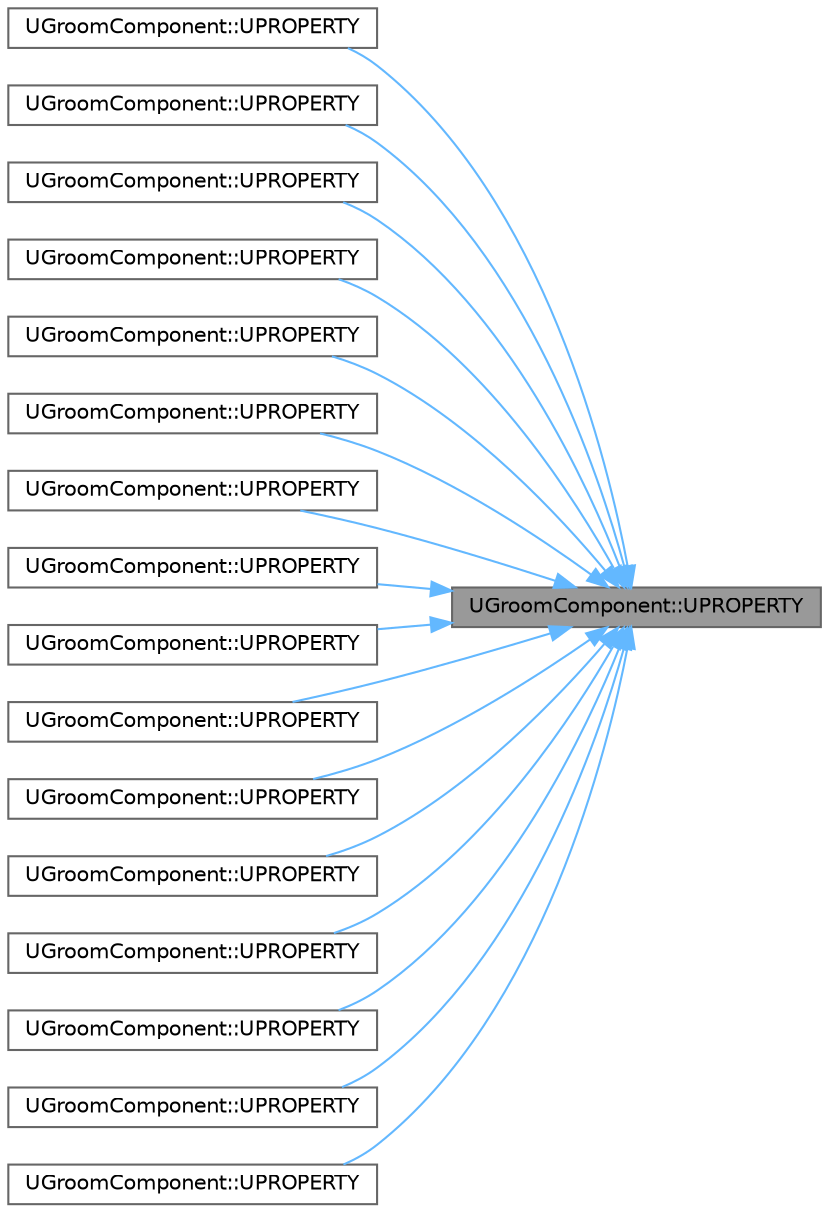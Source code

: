 digraph "UGroomComponent::UPROPERTY"
{
 // INTERACTIVE_SVG=YES
 // LATEX_PDF_SIZE
  bgcolor="transparent";
  edge [fontname=Helvetica,fontsize=10,labelfontname=Helvetica,labelfontsize=10];
  node [fontname=Helvetica,fontsize=10,shape=box,height=0.2,width=0.4];
  rankdir="RL";
  Node1 [id="Node000001",label="UGroomComponent::UPROPERTY",height=0.2,width=0.4,color="gray40", fillcolor="grey60", style="filled", fontcolor="black",tooltip="Groom asset ."];
  Node1 -> Node2 [id="edge1_Node000001_Node000002",dir="back",color="steelblue1",style="solid",tooltip=" "];
  Node2 [id="Node000002",label="UGroomComponent::UPROPERTY",height=0.2,width=0.4,color="grey40", fillcolor="white", style="filled",URL="$dc/d9a/classUGroomComponent.html#a8aa02f70ef162f784850304f5390d719",tooltip="Force the groom to use cards/meshes geometry instead of strands."];
  Node1 -> Node3 [id="edge2_Node000001_Node000003",dir="back",color="steelblue1",style="solid",tooltip=" "];
  Node3 [id="Node000003",label="UGroomComponent::UPROPERTY",height=0.2,width=0.4,color="grey40", fillcolor="white", style="filled",URL="$dc/d9a/classUGroomComponent.html#ab6ca86d3a29fae71b96b2212a1486aba",tooltip="Groom's simulation settings."];
  Node1 -> Node4 [id="edge3_Node000001_Node000004",dir="back",color="steelblue1",style="solid",tooltip=" "];
  Node4 [id="Node000004",label="UGroomComponent::UPROPERTY",height=0.2,width=0.4,color="grey40", fillcolor="white", style="filled",URL="$dc/d9a/classUGroomComponent.html#ad23bf7411adfaf589431f71c01bf47c6",tooltip="Optional socket name, where the groom component should be attached at, when parented with a skeletal ..."];
  Node1 -> Node5 [id="edge4_Node000001_Node000005",dir="back",color="steelblue1",style="solid",tooltip=" "];
  Node5 [id="Node000005",label="UGroomComponent::UPROPERTY",height=0.2,width=0.4,color="grey40", fillcolor="white", style="filled",URL="$dc/d9a/classUGroomComponent.html#a4f2beeb2b008e4101470c800eff8d41a",tooltip="Niagara components that will be attached to the system."];
  Node1 -> Node6 [id="edge5_Node000001_Node000006",dir="back",color="steelblue1",style="solid",tooltip=" "];
  Node6 [id="Node000006",label="UGroomComponent::UPROPERTY",height=0.2,width=0.4,color="grey40", fillcolor="white", style="filled",URL="$dc/d9a/classUGroomComponent.html#a81822788ee821e5696ce0a4b1ed40293",tooltip="Optional binding asset for binding a groom onto a skeletal mesh."];
  Node1 -> Node7 [id="edge6_Node000001_Node000007",dir="back",color="steelblue1",style="solid",tooltip=" "];
  Node7 [id="Node000007",label="UGroomComponent::UPROPERTY",height=0.2,width=0.4,color="grey40", fillcolor="white", style="filled",URL="$dc/d9a/classUGroomComponent.html#a05b386effb2ef813a22185df280c07af",tooltip=" "];
  Node1 -> Node8 [id="edge7_Node000001_Node000008",dir="back",color="steelblue1",style="solid",tooltip=" "];
  Node8 [id="Node000008",label="UGroomComponent::UPROPERTY",height=0.2,width=0.4,color="grey40", fillcolor="white", style="filled",URL="$dc/d9a/classUGroomComponent.html#ad626c8ce898f14fdd8b3b981a2d72a85",tooltip=" "];
  Node1 -> Node9 [id="edge8_Node000001_Node000009",dir="back",color="steelblue1",style="solid",tooltip=" "];
  Node9 [id="Node000009",label="UGroomComponent::UPROPERTY",height=0.2,width=0.4,color="grey40", fillcolor="white", style="filled",URL="$dc/d9a/classUGroomComponent.html#a45b4404987df67f46254b32e98e92f6b",tooltip="Physics asset to be used for hair simulation."];
  Node1 -> Node10 [id="edge9_Node000001_Node000010",dir="back",color="steelblue1",style="solid",tooltip=" "];
  Node10 [id="Node000010",label="UGroomComponent::UPROPERTY",height=0.2,width=0.4,color="grey40", fillcolor="white", style="filled",URL="$dc/d9a/classUGroomComponent.html#a136c576d9224b04c237c3d08197c5d1c",tooltip=" "];
  Node1 -> Node11 [id="edge10_Node000001_Node000011",dir="back",color="steelblue1",style="solid",tooltip=" "];
  Node11 [id="Node000011",label="UGroomComponent::UPROPERTY",height=0.2,width=0.4,color="grey40", fillcolor="white", style="filled",URL="$dc/d9a/classUGroomComponent.html#a66e8db1720598c8ffa4b7a7b038544ab",tooltip=" "];
  Node1 -> Node12 [id="edge11_Node000001_Node000012",dir="back",color="steelblue1",style="solid",tooltip=" "];
  Node12 [id="Node000012",label="UGroomComponent::UPROPERTY",height=0.2,width=0.4,color="grey40", fillcolor="white", style="filled",URL="$dc/d9a/classUGroomComponent.html#a9243a59866b5b0bf9dd067ac6b32fa8b",tooltip=" "];
  Node1 -> Node13 [id="edge12_Node000001_Node000013",dir="back",color="steelblue1",style="solid",tooltip=" "];
  Node13 [id="Node000013",label="UGroomComponent::UPROPERTY",height=0.2,width=0.4,color="grey40", fillcolor="white", style="filled",URL="$dc/d9a/classUGroomComponent.html#a8984ee91ab82fc9179040b6c8d02514c",tooltip=" "];
  Node1 -> Node14 [id="edge13_Node000001_Node000014",dir="back",color="steelblue1",style="solid",tooltip=" "];
  Node14 [id="Node000014",label="UGroomComponent::UPROPERTY",height=0.2,width=0.4,color="grey40", fillcolor="white", style="filled",URL="$dc/d9a/classUGroomComponent.html#aaf582a0df7cd2bd59cdb0b19705ebb63",tooltip=" "];
  Node1 -> Node15 [id="edge14_Node000001_Node000015",dir="back",color="steelblue1",style="solid",tooltip=" "];
  Node15 [id="Node000015",label="UGroomComponent::UPROPERTY",height=0.2,width=0.4,color="grey40", fillcolor="white", style="filled",URL="$dc/d9a/classUGroomComponent.html#ab0a9bbf38f9a45306605401ecc34bbf3",tooltip="Object containing state for the bound MeshDeformer."];
  Node1 -> Node16 [id="edge15_Node000001_Node000016",dir="back",color="steelblue1",style="solid",tooltip=" "];
  Node16 [id="Node000016",label="UGroomComponent::UPROPERTY",height=0.2,width=0.4,color="grey40", fillcolor="white", style="filled",URL="$dc/d9a/classUGroomComponent.html#ac44c192270cd0b2083c26ec2ce4b4408",tooltip="If set the MeshDeformer will be applied on groom instance for deformation."];
  Node1 -> Node17 [id="edge16_Node000001_Node000017",dir="back",color="steelblue1",style="solid",tooltip=" "];
  Node17 [id="Node000017",label="UGroomComponent::UPROPERTY",height=0.2,width=0.4,color="grey40", fillcolor="white", style="filled",URL="$dc/d9a/classUGroomComponent.html#a6143a0b562428523f80bd6c5b2bcd061",tooltip="Object containing instance settings for the bound MeshDeformer."];
}

